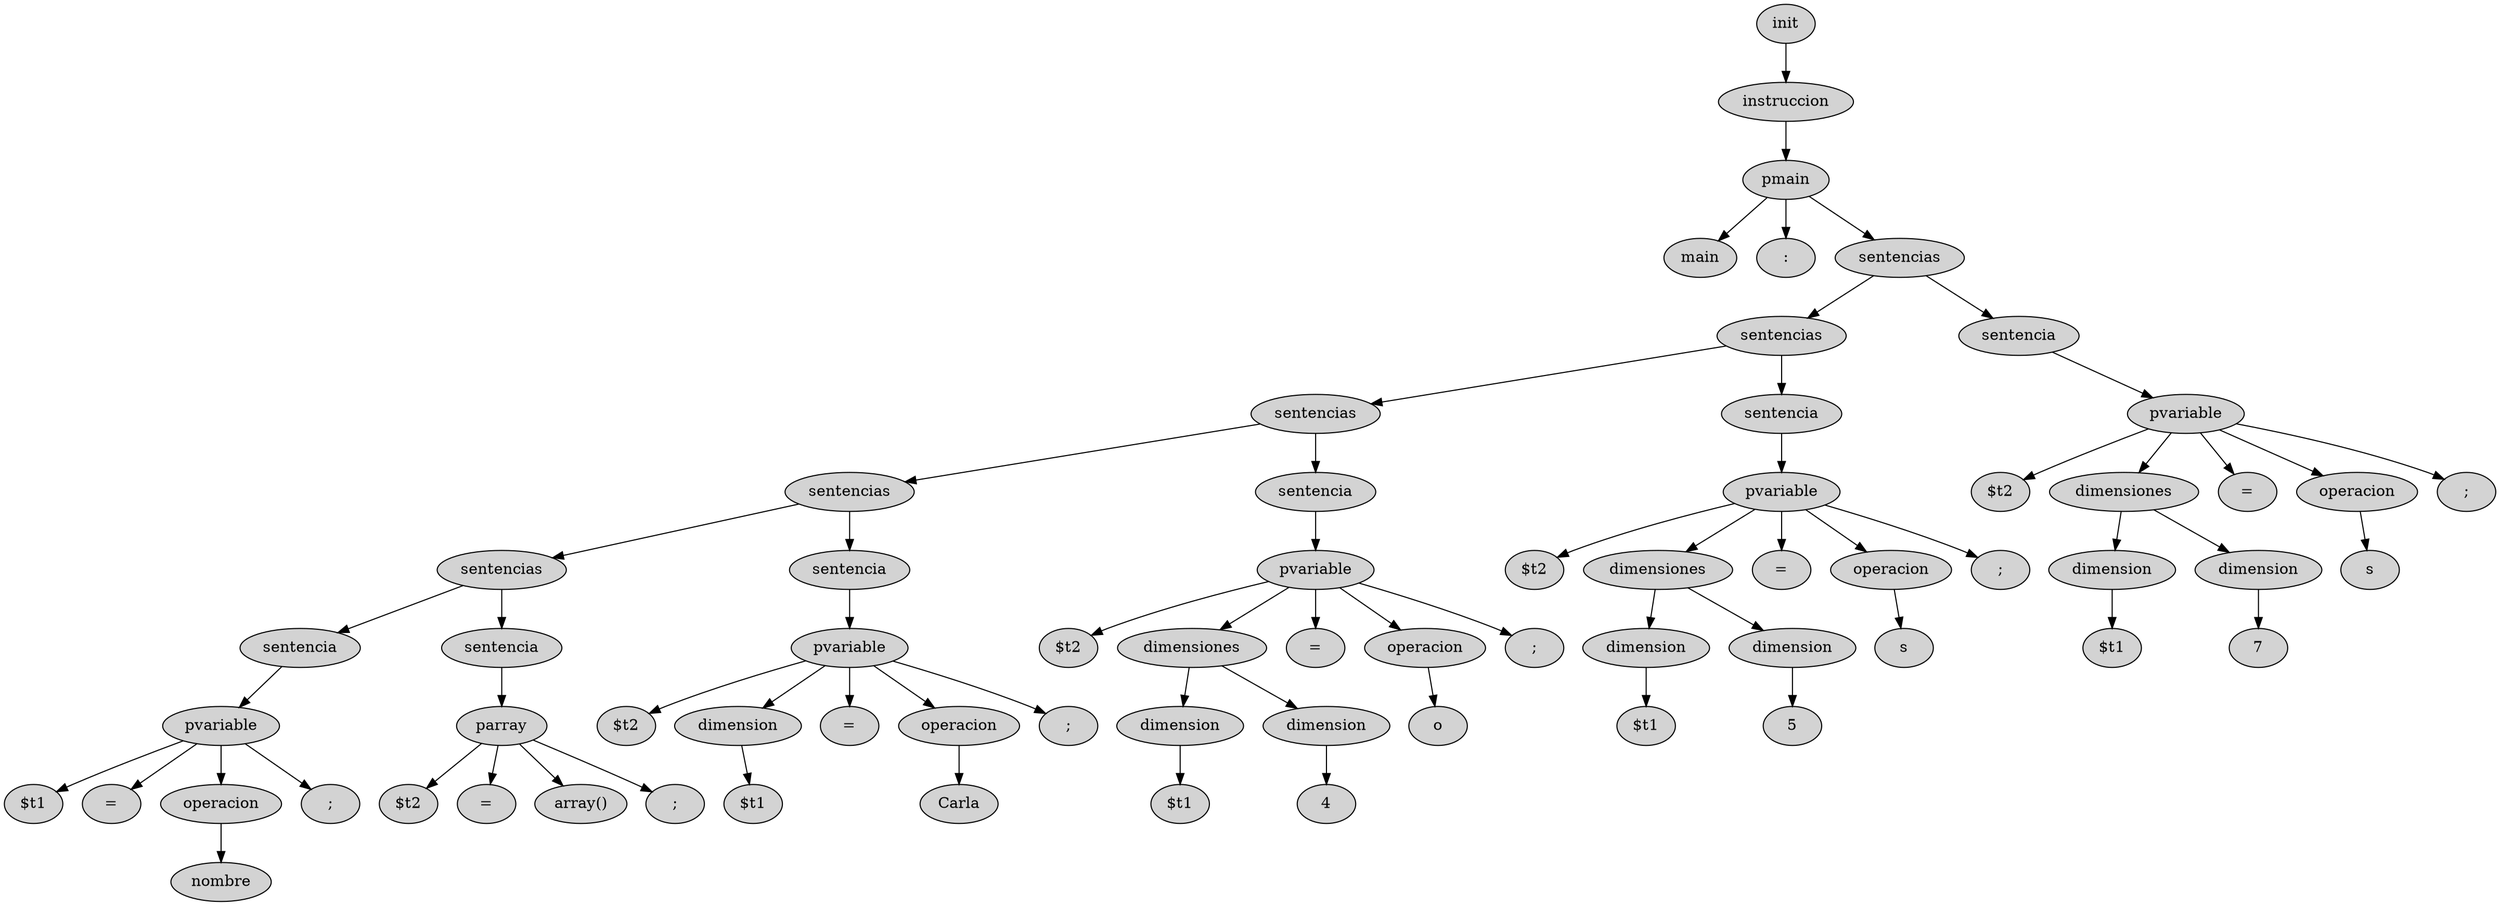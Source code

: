 digraph{ 
68[style = "filled" ; label = "init"] 
67[style = "filled" ; label = "instruccion"] 
64[style = "filled" ; label = "pmain"] 
65[style = "filled" ; label = "main"] 
66[style = "filled" ; label = ":"] 
63[style = "filled" ; label = "sentencias"] 
50[style = "filled" ; label = "sentencias"] 
37[style = "filled" ; label = "sentencias"] 
24[style = "filled" ; label = "sentencias"] 
14[style = "filled" ; label = "sentencias"] 
7[style = "filled" ; label = "sentencia"] 
3[style = "filled" ; label = "pvariable"] 
4[style = "filled" ; label = "$t1"] 
5[style = "filled" ; label = "="] 
2[style = "filled" ; label = "operacion"] 
1[style = "filled" ; label = "nombre"] 
6[style = "filled" ; label = ";"] 
13[style = "filled" ; label = "sentencia"] 
8[style = "filled" ; label = "parray"] 
9[style = "filled" ; label = "$t2"] 
10[style = "filled" ; label = "="] 
11[style = "filled" ; label = "array()"] 
12[style = "filled" ; label = ";"] 
23[style = "filled" ; label = "sentencia"] 
19[style = "filled" ; label = "pvariable"] 
20[style = "filled" ; label = "$t2"] 
16[style = "filled" ; label = "dimension"] 
15[style = "filled" ; label = "$t1"] 
21[style = "filled" ; label = "="] 
18[style = "filled" ; label = "operacion"] 
17[style = "filled" ; label = "Carla"] 
22[style = "filled" ; label = ";"] 
36[style = "filled" ; label = "sentencia"] 
32[style = "filled" ; label = "pvariable"] 
33[style = "filled" ; label = "$t2"] 
29[style = "filled" ; label = "dimensiones"] 
26[style = "filled" ; label = "dimension"] 
25[style = "filled" ; label = "$t1"] 
28[style = "filled" ; label = "dimension"] 
27[style = "filled" ; label = "4"] 
34[style = "filled" ; label = "="] 
31[style = "filled" ; label = "operacion"] 
30[style = "filled" ; label = "o"] 
35[style = "filled" ; label = ";"] 
49[style = "filled" ; label = "sentencia"] 
45[style = "filled" ; label = "pvariable"] 
46[style = "filled" ; label = "$t2"] 
42[style = "filled" ; label = "dimensiones"] 
39[style = "filled" ; label = "dimension"] 
38[style = "filled" ; label = "$t1"] 
41[style = "filled" ; label = "dimension"] 
40[style = "filled" ; label = "5"] 
47[style = "filled" ; label = "="] 
44[style = "filled" ; label = "operacion"] 
43[style = "filled" ; label = "s"] 
48[style = "filled" ; label = ";"] 
62[style = "filled" ; label = "sentencia"] 
58[style = "filled" ; label = "pvariable"] 
59[style = "filled" ; label = "$t2"] 
55[style = "filled" ; label = "dimensiones"] 
52[style = "filled" ; label = "dimension"] 
51[style = "filled" ; label = "$t1"] 
54[style = "filled" ; label = "dimension"] 
53[style = "filled" ; label = "7"] 
60[style = "filled" ; label = "="] 
57[style = "filled" ; label = "operacion"] 
56[style = "filled" ; label = "s"] 
61[style = "filled" ; label = ";"] 
68->67;
67->64;
64->65;
64->66;
64->63;
63->50;
50->37;
37->24;
24->14;
14->7;
7->3;
3->4;
3->5;
3->2;
2->1;
3->6;
14->13;
13->8;
8->9;
8->10;
8->11;
8->12;
24->23;
23->19;
19->20;
19->16;
16->15;
19->21;
19->18;
18->17;
19->22;
37->36;
36->32;
32->33;
32->29;
29->26;
26->25;
29->28;
28->27;
32->34;
32->31;
31->30;
32->35;
50->49;
49->45;
45->46;
45->42;
42->39;
39->38;
42->41;
41->40;
45->47;
45->44;
44->43;
45->48;
63->62;
62->58;
58->59;
58->55;
55->52;
52->51;
55->54;
54->53;
58->60;
58->57;
57->56;
58->61;

}